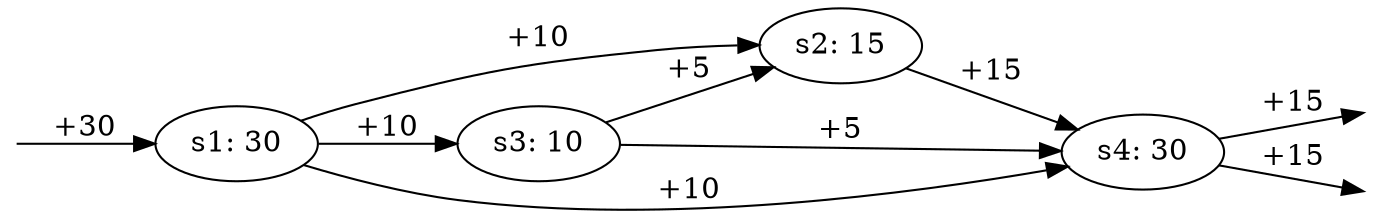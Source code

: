 digraph {
	rankdir=LR;

	s0[shape="point"; style="invis"];
	s1[label=<s1: 30>];
	s2[label=<s2: 15>];
	s3[label=<s3: 10>];
	s4[label=<s4: 30>];
	s5[shape="point"; style="invis"];
	s6[shape="point"; style="invis"];

	s0 -> s1 [label="+30"];

	s1 -> s2 [label="+10"];
	s1 -> s3 [label="+10"];
	s1 -> s4 [label="+10"];
	s3 -> s2 [label="+5"];
	s3 -> s4 [label="+5"];
	s2 -> s4 [label="+15"]

	s4 -> s5 [label="+15"];
	s4 -> s6 [label="+15"];
}